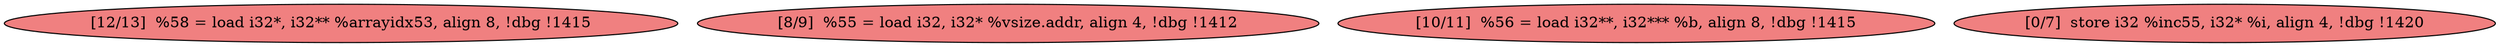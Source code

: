 
digraph G {


node619 [fillcolor=lightcoral,label="[12/13]  %58 = load i32*, i32** %arrayidx53, align 8, !dbg !1415",shape=ellipse,style=filled ]
node618 [fillcolor=lightcoral,label="[8/9]  %55 = load i32, i32* %vsize.addr, align 4, !dbg !1412",shape=ellipse,style=filled ]
node616 [fillcolor=lightcoral,label="[10/11]  %56 = load i32**, i32*** %b, align 8, !dbg !1415",shape=ellipse,style=filled ]
node617 [fillcolor=lightcoral,label="[0/7]  store i32 %inc55, i32* %i, align 4, !dbg !1420",shape=ellipse,style=filled ]



}
